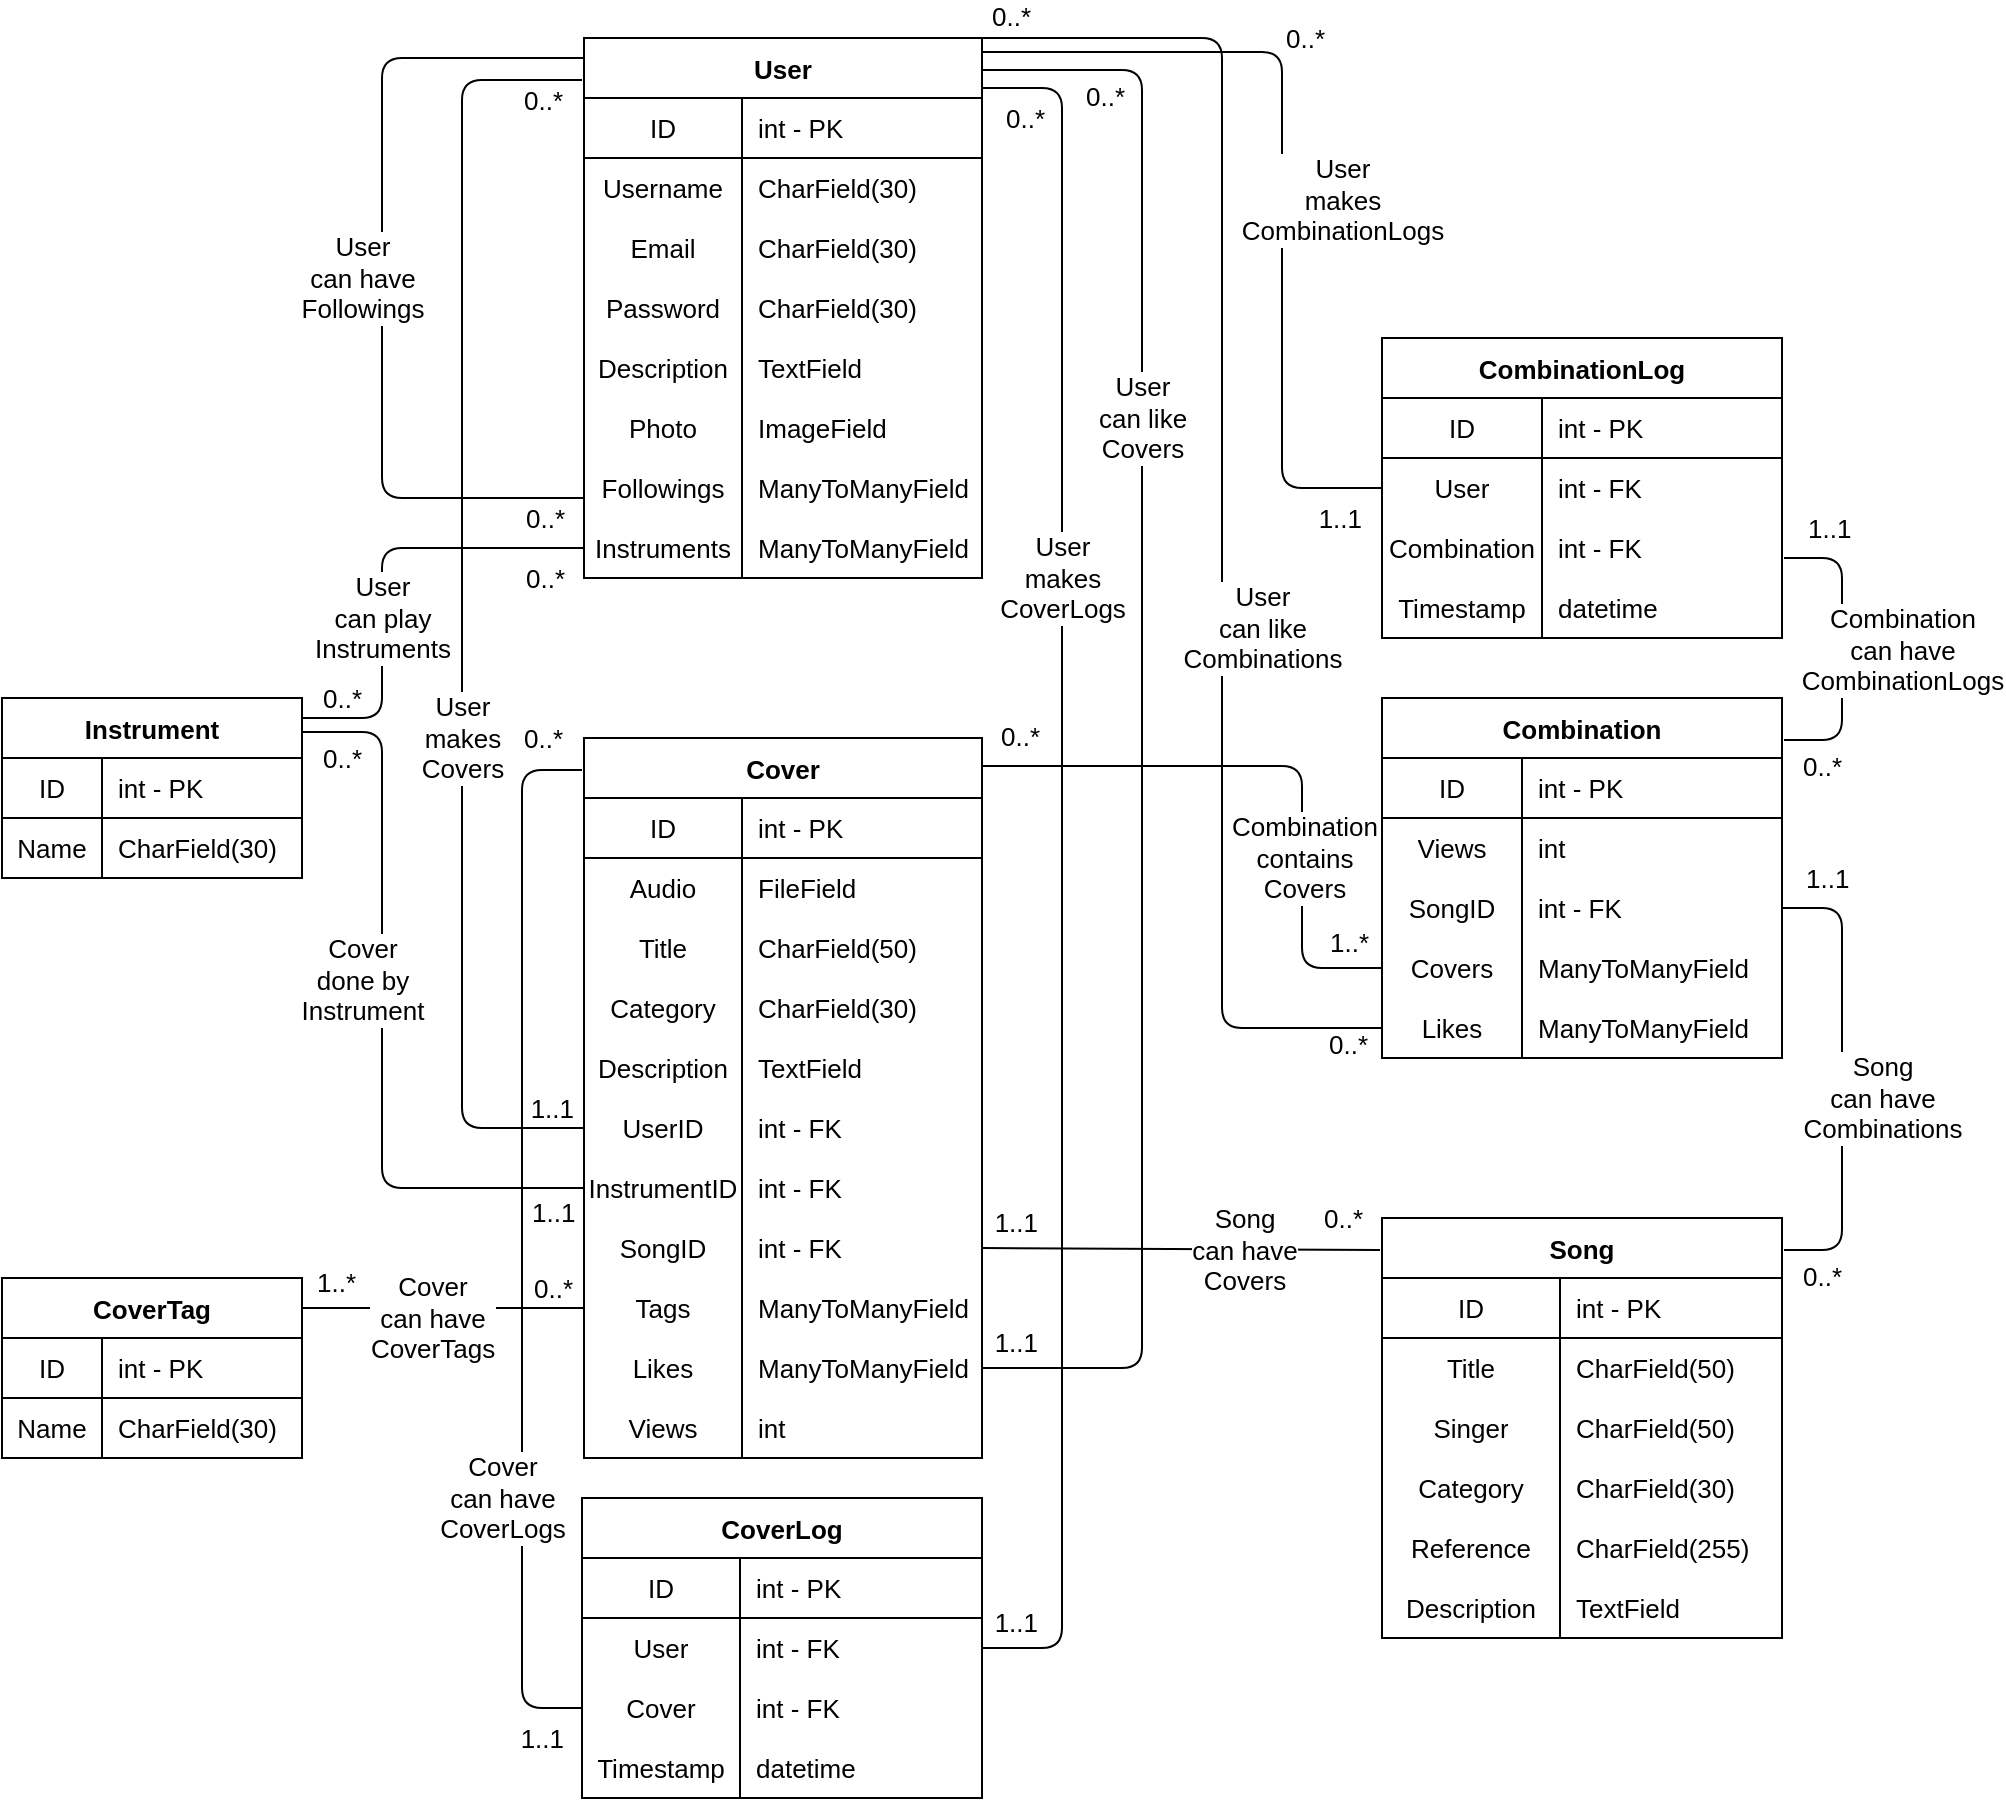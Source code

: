 <mxfile>
    <diagram id="qhhgVpQUWNCosZ2mL5r4" name="페이지-1">
        <mxGraphModel dx="-121" dy="658" grid="1" gridSize="10" guides="1" tooltips="1" connect="1" arrows="1" fold="1" page="1" pageScale="1" pageWidth="827" pageHeight="1169" math="0" shadow="0">
            <root>
                <mxCell id="0"/>
                <mxCell id="1" parent="0"/>
                <mxCell id="125" value="User" style="shape=table;startSize=30;container=1;collapsible=0;childLayout=tableLayout;fixedRows=1;rowLines=0;fontStyle=1;align=center;fontFamily=Helvetica;fontSize=13;labelBackgroundColor=none;labelBorderColor=none;resizeHeight=0;movable=1;resizable=1;" parent="1" vertex="1">
                    <mxGeometry x="1241" y="30" width="199" height="270" as="geometry"/>
                </mxCell>
                <mxCell id="126" value="" style="shape=partialRectangle;html=1;whiteSpace=wrap;collapsible=0;dropTarget=0;pointerEvents=0;fillColor=none;top=0;left=0;bottom=1;right=0;points=[[0,0.5],[1,0.5]];portConstraint=eastwest;fontFamily=Helvetica;labelBackgroundColor=none;labelBorderColor=none;fontSize=13;" parent="125" vertex="1">
                    <mxGeometry y="30" width="199" height="30" as="geometry"/>
                </mxCell>
                <mxCell id="127" value="ID" style="shape=partialRectangle;html=1;whiteSpace=wrap;connectable=0;fillColor=none;top=0;left=0;bottom=0;right=0;overflow=hidden;fontFamily=Helvetica;labelBackgroundColor=none;labelBorderColor=none;fontSize=13;" parent="126" vertex="1">
                    <mxGeometry width="79" height="30" as="geometry"/>
                </mxCell>
                <mxCell id="128" value="int - PK" style="shape=partialRectangle;html=1;whiteSpace=wrap;connectable=0;fillColor=none;top=0;left=0;bottom=0;right=0;align=left;spacingLeft=6;overflow=hidden;fontFamily=Helvetica;labelBackgroundColor=none;labelBorderColor=none;fontSize=13;" parent="126" vertex="1">
                    <mxGeometry x="79" width="120" height="30" as="geometry"/>
                </mxCell>
                <mxCell id="129" value="" style="shape=partialRectangle;html=1;whiteSpace=wrap;collapsible=0;dropTarget=0;pointerEvents=0;fillColor=none;top=0;left=0;bottom=0;right=0;points=[[0,0.5],[1,0.5]];portConstraint=eastwest;fontFamily=Helvetica;labelBackgroundColor=none;labelBorderColor=none;resizeHeight=0;fontSize=13;" parent="125" vertex="1">
                    <mxGeometry y="60" width="199" height="30" as="geometry"/>
                </mxCell>
                <mxCell id="130" value="Username" style="shape=partialRectangle;html=1;whiteSpace=wrap;connectable=0;fillColor=none;top=0;left=0;bottom=0;right=0;overflow=hidden;fontFamily=Helvetica;labelBackgroundColor=none;labelBorderColor=none;resizeHeight=0;fontSize=13;" parent="129" vertex="1">
                    <mxGeometry width="79" height="30" as="geometry"/>
                </mxCell>
                <mxCell id="131" value="CharField(30)" style="shape=partialRectangle;html=1;whiteSpace=wrap;connectable=0;fillColor=none;top=0;left=0;bottom=0;right=0;align=left;spacingLeft=6;overflow=hidden;fontFamily=Helvetica;labelBackgroundColor=none;labelBorderColor=none;fontSize=13;" parent="129" vertex="1">
                    <mxGeometry x="79" width="120" height="30" as="geometry"/>
                </mxCell>
                <mxCell id="132" value="" style="shape=partialRectangle;html=1;whiteSpace=wrap;collapsible=0;dropTarget=0;pointerEvents=0;fillColor=none;top=0;left=0;bottom=0;right=0;points=[[0,0.5],[1,0.5]];portConstraint=eastwest;fontFamily=Helvetica;labelBackgroundColor=none;labelBorderColor=none;fontSize=13;" parent="125" vertex="1">
                    <mxGeometry y="90" width="199" height="30" as="geometry"/>
                </mxCell>
                <mxCell id="133" value="Email" style="shape=partialRectangle;html=1;whiteSpace=wrap;connectable=0;fillColor=none;top=0;left=0;bottom=0;right=0;overflow=hidden;fontFamily=Helvetica;labelBackgroundColor=none;labelBorderColor=none;fontSize=13;" parent="132" vertex="1">
                    <mxGeometry width="79" height="30" as="geometry"/>
                </mxCell>
                <mxCell id="134" value="CharField(30)" style="shape=partialRectangle;html=1;whiteSpace=wrap;connectable=0;fillColor=none;top=0;left=0;bottom=0;right=0;align=left;spacingLeft=6;overflow=hidden;fontFamily=Helvetica;labelBackgroundColor=none;labelBorderColor=none;fontSize=13;" parent="132" vertex="1">
                    <mxGeometry x="79" width="120" height="30" as="geometry"/>
                </mxCell>
                <mxCell id="138" value="" style="shape=partialRectangle;html=1;whiteSpace=wrap;collapsible=0;dropTarget=0;pointerEvents=0;fillColor=none;top=0;left=0;bottom=0;right=0;points=[[0,0.5],[1,0.5]];portConstraint=eastwest;fontFamily=Helvetica;labelBackgroundColor=none;labelBorderColor=none;fontSize=13;" parent="125" vertex="1">
                    <mxGeometry y="120" width="199" height="30" as="geometry"/>
                </mxCell>
                <mxCell id="139" value="Password" style="shape=partialRectangle;html=1;whiteSpace=wrap;connectable=0;fillColor=none;top=0;left=0;bottom=0;right=0;overflow=hidden;fontFamily=Helvetica;labelBackgroundColor=none;labelBorderColor=none;fontSize=13;" parent="138" vertex="1">
                    <mxGeometry width="79" height="30" as="geometry"/>
                </mxCell>
                <mxCell id="140" value="CharField(30)" style="shape=partialRectangle;html=1;whiteSpace=wrap;connectable=0;fillColor=none;top=0;left=0;bottom=0;right=0;align=left;spacingLeft=6;overflow=hidden;fontFamily=Helvetica;labelBackgroundColor=none;labelBorderColor=none;fontSize=13;" parent="138" vertex="1">
                    <mxGeometry x="79" width="120" height="30" as="geometry"/>
                </mxCell>
                <mxCell id="265" value="" style="shape=partialRectangle;html=1;whiteSpace=wrap;collapsible=0;dropTarget=0;pointerEvents=0;fillColor=none;top=0;left=0;bottom=0;right=0;points=[[0,0.5],[1,0.5]];portConstraint=eastwest;fontFamily=Helvetica;labelBackgroundColor=none;labelBorderColor=none;fontSize=13;" parent="125" vertex="1">
                    <mxGeometry y="150" width="199" height="30" as="geometry"/>
                </mxCell>
                <mxCell id="266" value="Description" style="shape=partialRectangle;html=1;whiteSpace=wrap;connectable=0;fillColor=none;top=0;left=0;bottom=0;right=0;overflow=hidden;fontFamily=Helvetica;labelBackgroundColor=none;labelBorderColor=none;fontSize=13;" parent="265" vertex="1">
                    <mxGeometry width="79" height="30" as="geometry"/>
                </mxCell>
                <mxCell id="267" value="TextField" style="shape=partialRectangle;html=1;whiteSpace=wrap;connectable=0;fillColor=none;top=0;left=0;bottom=0;right=0;align=left;spacingLeft=6;overflow=hidden;fontFamily=Helvetica;labelBackgroundColor=none;labelBorderColor=none;fontSize=13;" parent="265" vertex="1">
                    <mxGeometry x="79" width="120" height="30" as="geometry"/>
                </mxCell>
                <mxCell id="224" value="" style="shape=partialRectangle;html=1;whiteSpace=wrap;collapsible=0;dropTarget=0;pointerEvents=0;fillColor=none;top=0;left=0;bottom=0;right=0;points=[[0,0.5],[1,0.5]];portConstraint=eastwest;fontFamily=Helvetica;labelBackgroundColor=none;labelBorderColor=none;fontSize=13;" parent="125" vertex="1">
                    <mxGeometry y="180" width="199" height="30" as="geometry"/>
                </mxCell>
                <mxCell id="225" value="Photo" style="shape=partialRectangle;html=1;whiteSpace=wrap;connectable=0;fillColor=none;top=0;left=0;bottom=0;right=0;overflow=hidden;fontFamily=Helvetica;labelBackgroundColor=none;labelBorderColor=none;fontSize=13;" parent="224" vertex="1">
                    <mxGeometry width="79" height="30" as="geometry"/>
                </mxCell>
                <mxCell id="226" value="ImageField" style="shape=partialRectangle;html=1;whiteSpace=wrap;connectable=0;fillColor=none;top=0;left=0;bottom=0;right=0;align=left;spacingLeft=6;overflow=hidden;fontFamily=Helvetica;labelBackgroundColor=none;labelBorderColor=none;fontSize=13;" parent="224" vertex="1">
                    <mxGeometry x="79" width="120" height="30" as="geometry"/>
                </mxCell>
                <mxCell id="320" value="" style="shape=partialRectangle;html=1;whiteSpace=wrap;collapsible=0;dropTarget=0;pointerEvents=0;fillColor=none;top=0;left=0;bottom=0;right=0;points=[[0,0.5],[1,0.5]];portConstraint=eastwest;fontFamily=Helvetica;labelBackgroundColor=none;labelBorderColor=none;fontSize=13;" parent="125" vertex="1">
                    <mxGeometry y="210" width="199" height="30" as="geometry"/>
                </mxCell>
                <mxCell id="321" value="Followings" style="shape=partialRectangle;html=1;whiteSpace=wrap;connectable=0;fillColor=none;top=0;left=0;bottom=0;right=0;overflow=hidden;fontFamily=Helvetica;labelBackgroundColor=none;labelBorderColor=none;fontSize=13;" parent="320" vertex="1">
                    <mxGeometry width="79" height="30" as="geometry"/>
                </mxCell>
                <mxCell id="322" value="ManyToManyField" style="shape=partialRectangle;html=1;whiteSpace=wrap;connectable=0;fillColor=none;top=0;left=0;bottom=0;right=0;align=left;spacingLeft=6;overflow=hidden;fontFamily=Helvetica;labelBackgroundColor=none;labelBorderColor=none;fontSize=13;" parent="320" vertex="1">
                    <mxGeometry x="79" width="120" height="30" as="geometry"/>
                </mxCell>
                <mxCell id="470" value="" style="shape=partialRectangle;html=1;whiteSpace=wrap;collapsible=0;dropTarget=0;pointerEvents=0;fillColor=none;top=0;left=0;bottom=0;right=0;points=[[0,0.5],[1,0.5]];portConstraint=eastwest;fontFamily=Helvetica;labelBackgroundColor=none;labelBorderColor=none;fontSize=13;" parent="125" vertex="1">
                    <mxGeometry y="240" width="199" height="30" as="geometry"/>
                </mxCell>
                <mxCell id="471" value="Instruments" style="shape=partialRectangle;html=1;whiteSpace=wrap;connectable=0;fillColor=none;top=0;left=0;bottom=0;right=0;overflow=hidden;fontFamily=Helvetica;labelBackgroundColor=none;labelBorderColor=none;fontSize=13;" parent="470" vertex="1">
                    <mxGeometry width="79" height="30" as="geometry"/>
                </mxCell>
                <mxCell id="472" value="ManyToManyField" style="shape=partialRectangle;html=1;whiteSpace=wrap;connectable=0;fillColor=none;top=0;left=0;bottom=0;right=0;align=left;spacingLeft=6;overflow=hidden;fontFamily=Helvetica;labelBackgroundColor=none;labelBorderColor=none;fontSize=13;" parent="470" vertex="1">
                    <mxGeometry x="79" width="120" height="30" as="geometry"/>
                </mxCell>
                <mxCell id="149" value="" style="endArrow=none;html=1;fontFamily=Helvetica;fontSize=13;exitX=0;exitY=0.5;exitDx=0;exitDy=0;labelBackgroundColor=none;labelBorderColor=none;endFill=0;" parent="1" source="470" edge="1">
                    <mxGeometry relative="1" as="geometry">
                        <mxPoint x="1490" y="190" as="sourcePoint"/>
                        <mxPoint x="1100" y="370" as="targetPoint"/>
                        <Array as="points">
                            <mxPoint x="1140" y="285"/>
                            <mxPoint x="1140" y="370"/>
                        </Array>
                    </mxGeometry>
                </mxCell>
                <mxCell id="150" value="User&lt;br style=&quot;font-size: 13px&quot;&gt;can play&lt;br&gt;Instruments" style="edgeLabel;resizable=0;html=1;align=center;verticalAlign=middle;fontFamily=Helvetica;labelBorderColor=none;fontSize=13;" parent="149" connectable="0" vertex="1">
                    <mxGeometry relative="1" as="geometry">
                        <mxPoint y="23" as="offset"/>
                    </mxGeometry>
                </mxCell>
                <mxCell id="151" value="0..*" style="edgeLabel;resizable=0;html=1;align=left;verticalAlign=bottom;fontFamily=Helvetica;labelBackgroundColor=none;labelBorderColor=none;fontSize=13;" parent="149" connectable="0" vertex="1">
                    <mxGeometry x="-1" relative="1" as="geometry">
                        <mxPoint x="-31" y="25" as="offset"/>
                    </mxGeometry>
                </mxCell>
                <mxCell id="152" value="0..*" style="edgeLabel;resizable=0;html=1;align=right;verticalAlign=bottom;fontFamily=Helvetica;labelBackgroundColor=none;labelBorderColor=none;fontSize=13;" parent="149" connectable="0" vertex="1">
                    <mxGeometry x="1" relative="1" as="geometry">
                        <mxPoint x="30" as="offset"/>
                    </mxGeometry>
                </mxCell>
                <mxCell id="167" value="Instrument" style="shape=table;startSize=30;container=1;collapsible=0;childLayout=tableLayout;fixedRows=1;rowLines=0;fontStyle=1;align=center;fontFamily=Helvetica;fontSize=13;labelBackgroundColor=none;labelBorderColor=none;" parent="1" vertex="1">
                    <mxGeometry x="950" y="360" width="150" height="90" as="geometry"/>
                </mxCell>
                <mxCell id="168" value="" style="shape=partialRectangle;html=1;whiteSpace=wrap;collapsible=0;dropTarget=0;pointerEvents=0;fillColor=none;top=0;left=0;bottom=1;right=0;points=[[0,0.5],[1,0.5]];portConstraint=eastwest;fontFamily=Helvetica;labelBackgroundColor=none;labelBorderColor=none;fontSize=13;" parent="167" vertex="1">
                    <mxGeometry y="30" width="150" height="30" as="geometry"/>
                </mxCell>
                <mxCell id="169" value="ID" style="shape=partialRectangle;html=1;whiteSpace=wrap;connectable=0;fillColor=none;top=0;left=0;bottom=0;right=0;overflow=hidden;fontFamily=Helvetica;labelBackgroundColor=none;labelBorderColor=none;fontSize=13;" parent="168" vertex="1">
                    <mxGeometry width="50" height="30" as="geometry"/>
                </mxCell>
                <mxCell id="170" value="int - PK" style="shape=partialRectangle;html=1;whiteSpace=wrap;connectable=0;fillColor=none;top=0;left=0;bottom=0;right=0;align=left;spacingLeft=6;overflow=hidden;fontFamily=Helvetica;labelBackgroundColor=none;labelBorderColor=none;fontSize=13;" parent="168" vertex="1">
                    <mxGeometry x="50" width="100" height="30" as="geometry"/>
                </mxCell>
                <mxCell id="171" value="" style="shape=partialRectangle;html=1;whiteSpace=wrap;collapsible=0;dropTarget=0;pointerEvents=0;fillColor=none;top=0;left=0;bottom=0;right=0;points=[[0,0.5],[1,0.5]];portConstraint=eastwest;fontFamily=Helvetica;labelBackgroundColor=none;labelBorderColor=none;fontSize=13;" parent="167" vertex="1">
                    <mxGeometry y="60" width="150" height="30" as="geometry"/>
                </mxCell>
                <mxCell id="172" value="Name" style="shape=partialRectangle;html=1;whiteSpace=wrap;connectable=0;fillColor=none;top=0;left=0;bottom=0;right=0;overflow=hidden;fontFamily=Helvetica;labelBackgroundColor=none;labelBorderColor=none;fontSize=13;" parent="171" vertex="1">
                    <mxGeometry width="50" height="30" as="geometry"/>
                </mxCell>
                <mxCell id="173" value="CharField(30)" style="shape=partialRectangle;html=1;whiteSpace=wrap;connectable=0;fillColor=none;top=0;left=0;bottom=0;right=0;align=left;spacingLeft=6;overflow=hidden;fontFamily=Helvetica;labelBackgroundColor=none;labelBorderColor=none;fontSize=13;" parent="171" vertex="1">
                    <mxGeometry x="50" width="100" height="30" as="geometry"/>
                </mxCell>
                <mxCell id="174" value="Cover" style="shape=table;startSize=30;container=1;collapsible=0;childLayout=tableLayout;fixedRows=1;rowLines=0;fontStyle=1;align=center;fontFamily=Helvetica;fontSize=13;labelBackgroundColor=none;labelBorderColor=none;" parent="1" vertex="1">
                    <mxGeometry x="1241" y="380" width="199" height="360" as="geometry"/>
                </mxCell>
                <mxCell id="175" value="" style="shape=partialRectangle;html=1;whiteSpace=wrap;collapsible=0;dropTarget=0;pointerEvents=0;fillColor=none;top=0;left=0;bottom=1;right=0;points=[[0,0.5],[1,0.5]];portConstraint=eastwest;fontFamily=Helvetica;labelBackgroundColor=none;labelBorderColor=none;fontSize=13;" parent="174" vertex="1">
                    <mxGeometry y="30" width="199" height="30" as="geometry"/>
                </mxCell>
                <mxCell id="176" value="ID" style="shape=partialRectangle;html=1;whiteSpace=wrap;connectable=0;fillColor=none;top=0;left=0;bottom=0;right=0;overflow=hidden;fontFamily=Helvetica;labelBackgroundColor=none;labelBorderColor=none;fontSize=13;" parent="175" vertex="1">
                    <mxGeometry width="79" height="30" as="geometry"/>
                </mxCell>
                <mxCell id="177" value="int - PK" style="shape=partialRectangle;html=1;whiteSpace=wrap;connectable=0;fillColor=none;top=0;left=0;bottom=0;right=0;align=left;spacingLeft=6;overflow=hidden;fontFamily=Helvetica;labelBackgroundColor=none;labelBorderColor=none;fontSize=13;" parent="175" vertex="1">
                    <mxGeometry x="79" width="120" height="30" as="geometry"/>
                </mxCell>
                <mxCell id="259" value="" style="shape=partialRectangle;html=1;whiteSpace=wrap;collapsible=0;dropTarget=0;pointerEvents=0;fillColor=none;top=0;left=0;bottom=0;right=0;points=[[0,0.5],[1,0.5]];portConstraint=eastwest;fontFamily=Helvetica;labelBackgroundColor=none;labelBorderColor=none;fontSize=13;" parent="174" vertex="1">
                    <mxGeometry y="60" width="199" height="30" as="geometry"/>
                </mxCell>
                <mxCell id="260" value="Audio" style="shape=partialRectangle;html=1;whiteSpace=wrap;connectable=0;fillColor=none;top=0;left=0;bottom=0;right=0;overflow=hidden;fontFamily=Helvetica;labelBackgroundColor=none;labelBorderColor=none;fontSize=13;" parent="259" vertex="1">
                    <mxGeometry width="79" height="30" as="geometry"/>
                </mxCell>
                <mxCell id="261" value="FileField" style="shape=partialRectangle;html=1;whiteSpace=wrap;connectable=0;fillColor=none;top=0;left=0;bottom=0;right=0;align=left;spacingLeft=6;overflow=hidden;fontFamily=Helvetica;labelBackgroundColor=none;labelBorderColor=none;fontSize=13;" parent="259" vertex="1">
                    <mxGeometry x="79" width="120" height="30" as="geometry"/>
                </mxCell>
                <mxCell id="178" value="" style="shape=partialRectangle;html=1;whiteSpace=wrap;collapsible=0;dropTarget=0;pointerEvents=0;fillColor=none;top=0;left=0;bottom=0;right=0;points=[[0,0.5],[1,0.5]];portConstraint=eastwest;fontFamily=Helvetica;labelBackgroundColor=none;labelBorderColor=none;fontSize=13;" parent="174" vertex="1">
                    <mxGeometry y="90" width="199" height="30" as="geometry"/>
                </mxCell>
                <mxCell id="179" value="Title" style="shape=partialRectangle;html=1;whiteSpace=wrap;connectable=0;fillColor=none;top=0;left=0;bottom=0;right=0;overflow=hidden;fontFamily=Helvetica;labelBackgroundColor=none;labelBorderColor=none;fontSize=13;" parent="178" vertex="1">
                    <mxGeometry width="79" height="30" as="geometry"/>
                </mxCell>
                <mxCell id="180" value="CharField(50)" style="shape=partialRectangle;html=1;whiteSpace=wrap;connectable=0;fillColor=none;top=0;left=0;bottom=0;right=0;align=left;spacingLeft=6;overflow=hidden;fontFamily=Helvetica;labelBackgroundColor=none;labelBorderColor=none;fontSize=13;" parent="178" vertex="1">
                    <mxGeometry x="79" width="120" height="30" as="geometry"/>
                </mxCell>
                <mxCell id="181" value="" style="shape=partialRectangle;html=1;whiteSpace=wrap;collapsible=0;dropTarget=0;pointerEvents=0;fillColor=none;top=0;left=0;bottom=0;right=0;points=[[0,0.5],[1,0.5]];portConstraint=eastwest;fontFamily=Helvetica;labelBackgroundColor=none;labelBorderColor=none;fontSize=13;" parent="174" vertex="1">
                    <mxGeometry y="120" width="199" height="30" as="geometry"/>
                </mxCell>
                <mxCell id="182" value="Category" style="shape=partialRectangle;html=1;whiteSpace=wrap;connectable=0;fillColor=none;top=0;left=0;bottom=0;right=0;overflow=hidden;fontFamily=Helvetica;labelBackgroundColor=none;labelBorderColor=none;fontSize=13;" parent="181" vertex="1">
                    <mxGeometry width="79" height="30" as="geometry"/>
                </mxCell>
                <mxCell id="183" value="CharField(30)" style="shape=partialRectangle;html=1;whiteSpace=wrap;connectable=0;fillColor=none;top=0;left=0;bottom=0;right=0;align=left;spacingLeft=6;overflow=hidden;fontFamily=Helvetica;labelBackgroundColor=none;labelBorderColor=none;fontSize=13;" parent="181" vertex="1">
                    <mxGeometry x="79" width="120" height="30" as="geometry"/>
                </mxCell>
                <mxCell id="184" value="" style="shape=partialRectangle;html=1;whiteSpace=wrap;collapsible=0;dropTarget=0;pointerEvents=0;fillColor=none;top=0;left=0;bottom=0;right=0;points=[[0,0.5],[1,0.5]];portConstraint=eastwest;fontFamily=Helvetica;labelBackgroundColor=none;labelBorderColor=none;fontSize=13;" parent="174" vertex="1">
                    <mxGeometry y="150" width="199" height="30" as="geometry"/>
                </mxCell>
                <mxCell id="185" value="Description" style="shape=partialRectangle;html=1;whiteSpace=wrap;connectable=0;fillColor=none;top=0;left=0;bottom=0;right=0;overflow=hidden;fontFamily=Helvetica;labelBackgroundColor=none;labelBorderColor=none;fontSize=13;" parent="184" vertex="1">
                    <mxGeometry width="79" height="30" as="geometry"/>
                </mxCell>
                <mxCell id="186" value="TextField" style="shape=partialRectangle;html=1;whiteSpace=wrap;connectable=0;fillColor=none;top=0;left=0;bottom=0;right=0;align=left;spacingLeft=6;overflow=hidden;fontFamily=Helvetica;labelBackgroundColor=none;labelBorderColor=none;fontSize=13;" parent="184" vertex="1">
                    <mxGeometry x="79" width="120" height="30" as="geometry"/>
                </mxCell>
                <mxCell id="192" value="" style="shape=partialRectangle;html=1;whiteSpace=wrap;collapsible=0;dropTarget=0;pointerEvents=0;fillColor=none;top=0;left=0;bottom=0;right=0;points=[[0,0.5],[1,0.5]];portConstraint=eastwest;fontFamily=Helvetica;labelBackgroundColor=none;labelBorderColor=none;fontSize=13;" parent="174" vertex="1">
                    <mxGeometry y="180" width="199" height="30" as="geometry"/>
                </mxCell>
                <mxCell id="193" value="UserID" style="shape=partialRectangle;html=1;whiteSpace=wrap;connectable=0;fillColor=none;top=0;left=0;bottom=0;right=0;overflow=hidden;fontFamily=Helvetica;labelBackgroundColor=none;labelBorderColor=none;fontSize=13;" parent="192" vertex="1">
                    <mxGeometry width="79" height="30" as="geometry"/>
                </mxCell>
                <mxCell id="194" value="int - FK" style="shape=partialRectangle;html=1;whiteSpace=wrap;connectable=0;fillColor=none;top=0;left=0;bottom=0;right=0;align=left;spacingLeft=6;overflow=hidden;fontFamily=Helvetica;labelBackgroundColor=none;labelBorderColor=none;fontSize=13;" parent="192" vertex="1">
                    <mxGeometry x="79" width="120" height="30" as="geometry"/>
                </mxCell>
                <mxCell id="195" value="" style="shape=partialRectangle;html=1;whiteSpace=wrap;collapsible=0;dropTarget=0;pointerEvents=0;fillColor=none;top=0;left=0;bottom=0;right=0;points=[[0,0.5],[1,0.5]];portConstraint=eastwest;fontFamily=Helvetica;labelBackgroundColor=none;labelBorderColor=none;fontSize=13;" parent="174" vertex="1">
                    <mxGeometry y="210" width="199" height="30" as="geometry"/>
                </mxCell>
                <mxCell id="196" value="InstrumentID" style="shape=partialRectangle;html=1;whiteSpace=wrap;connectable=0;fillColor=none;top=0;left=0;bottom=0;right=0;overflow=hidden;fontFamily=Helvetica;labelBackgroundColor=none;labelBorderColor=none;fontSize=13;" parent="195" vertex="1">
                    <mxGeometry width="79" height="30" as="geometry"/>
                </mxCell>
                <mxCell id="197" value="int - FK" style="shape=partialRectangle;html=1;whiteSpace=wrap;connectable=0;fillColor=none;top=0;left=0;bottom=0;right=0;align=left;spacingLeft=6;overflow=hidden;fontFamily=Helvetica;labelBackgroundColor=none;labelBorderColor=none;fontSize=13;" parent="195" vertex="1">
                    <mxGeometry x="79" width="120" height="30" as="geometry"/>
                </mxCell>
                <mxCell id="217" value="" style="shape=partialRectangle;html=1;whiteSpace=wrap;collapsible=0;dropTarget=0;pointerEvents=0;fillColor=none;top=0;left=0;bottom=0;right=0;points=[[0,0.5],[1,0.5]];portConstraint=eastwest;fontFamily=Helvetica;labelBackgroundColor=none;labelBorderColor=none;fontSize=13;" parent="174" vertex="1">
                    <mxGeometry y="240" width="199" height="30" as="geometry"/>
                </mxCell>
                <mxCell id="218" value="SongID" style="shape=partialRectangle;html=1;whiteSpace=wrap;connectable=0;fillColor=none;top=0;left=0;bottom=0;right=0;overflow=hidden;fontFamily=Helvetica;labelBackgroundColor=none;labelBorderColor=none;fontSize=13;" parent="217" vertex="1">
                    <mxGeometry width="79" height="30" as="geometry"/>
                </mxCell>
                <mxCell id="219" value="int - FK" style="shape=partialRectangle;html=1;whiteSpace=wrap;connectable=0;fillColor=none;top=0;left=0;bottom=0;right=0;align=left;spacingLeft=6;overflow=hidden;fontFamily=Helvetica;labelBackgroundColor=none;labelBorderColor=none;fontSize=13;" parent="217" vertex="1">
                    <mxGeometry x="79" width="120" height="30" as="geometry"/>
                </mxCell>
                <mxCell id="467" value="" style="shape=partialRectangle;html=1;whiteSpace=wrap;collapsible=0;dropTarget=0;pointerEvents=0;fillColor=none;top=0;left=0;bottom=0;right=0;points=[[0,0.5],[1,0.5]];portConstraint=eastwest;fontFamily=Helvetica;labelBackgroundColor=none;labelBorderColor=none;fontSize=13;" parent="174" vertex="1">
                    <mxGeometry y="270" width="199" height="30" as="geometry"/>
                </mxCell>
                <mxCell id="468" value="Tags" style="shape=partialRectangle;html=1;whiteSpace=wrap;connectable=0;fillColor=none;top=0;left=0;bottom=0;right=0;overflow=hidden;fontFamily=Helvetica;labelBackgroundColor=none;labelBorderColor=none;fontSize=13;" parent="467" vertex="1">
                    <mxGeometry width="79" height="30" as="geometry"/>
                </mxCell>
                <mxCell id="469" value="ManyToManyField" style="shape=partialRectangle;html=1;whiteSpace=wrap;connectable=0;fillColor=none;top=0;left=0;bottom=0;right=0;align=left;spacingLeft=6;overflow=hidden;fontFamily=Helvetica;labelBackgroundColor=none;labelBorderColor=none;fontSize=13;" parent="467" vertex="1">
                    <mxGeometry x="79" width="120" height="30" as="geometry"/>
                </mxCell>
                <mxCell id="511" value="" style="shape=partialRectangle;html=1;whiteSpace=wrap;collapsible=0;dropTarget=0;pointerEvents=0;fillColor=none;top=0;left=0;bottom=0;right=0;points=[[0,0.5],[1,0.5]];portConstraint=eastwest;fontFamily=Helvetica;labelBackgroundColor=none;labelBorderColor=none;fontSize=13;" vertex="1" parent="174">
                    <mxGeometry y="300" width="199" height="30" as="geometry"/>
                </mxCell>
                <mxCell id="512" value="Likes" style="shape=partialRectangle;html=1;whiteSpace=wrap;connectable=0;fillColor=none;top=0;left=0;bottom=0;right=0;overflow=hidden;fontFamily=Helvetica;labelBackgroundColor=none;labelBorderColor=none;fontSize=13;" vertex="1" parent="511">
                    <mxGeometry width="79" height="30" as="geometry"/>
                </mxCell>
                <mxCell id="513" value="ManyToManyField" style="shape=partialRectangle;html=1;whiteSpace=wrap;connectable=0;fillColor=none;top=0;left=0;bottom=0;right=0;align=left;spacingLeft=6;overflow=hidden;fontFamily=Helvetica;labelBackgroundColor=none;labelBorderColor=none;fontSize=13;" vertex="1" parent="511">
                    <mxGeometry x="79" width="120" height="30" as="geometry"/>
                </mxCell>
                <mxCell id="514" value="" style="shape=partialRectangle;html=1;whiteSpace=wrap;collapsible=0;dropTarget=0;pointerEvents=0;fillColor=none;top=0;left=0;bottom=0;right=0;points=[[0,0.5],[1,0.5]];portConstraint=eastwest;fontFamily=Helvetica;labelBackgroundColor=none;labelBorderColor=none;fontSize=13;" vertex="1" parent="174">
                    <mxGeometry y="330" width="199" height="30" as="geometry"/>
                </mxCell>
                <mxCell id="515" value="Views" style="shape=partialRectangle;html=1;whiteSpace=wrap;connectable=0;fillColor=none;top=0;left=0;bottom=0;right=0;overflow=hidden;fontFamily=Helvetica;labelBackgroundColor=none;labelBorderColor=none;fontSize=13;" vertex="1" parent="514">
                    <mxGeometry width="79" height="30" as="geometry"/>
                </mxCell>
                <mxCell id="516" value="int" style="shape=partialRectangle;html=1;whiteSpace=wrap;connectable=0;fillColor=none;top=0;left=0;bottom=0;right=0;align=left;spacingLeft=6;overflow=hidden;fontFamily=Helvetica;labelBackgroundColor=none;labelBorderColor=none;fontSize=13;" vertex="1" parent="514">
                    <mxGeometry x="79" width="120" height="30" as="geometry"/>
                </mxCell>
                <mxCell id="198" value="" style="endArrow=none;html=1;fontFamily=Helvetica;fontSize=13;labelBackgroundColor=none;labelBorderColor=none;endFill=0;entryX=1;entryY=0.189;entryDx=0;entryDy=0;entryPerimeter=0;exitX=0;exitY=0.5;exitDx=0;exitDy=0;" parent="1" source="195" target="167" edge="1">
                    <mxGeometry relative="1" as="geometry">
                        <mxPoint x="1170" y="570" as="sourcePoint"/>
                        <mxPoint x="1670" y="200" as="targetPoint"/>
                        <Array as="points">
                            <mxPoint x="1140" y="605"/>
                            <mxPoint x="1140" y="377"/>
                        </Array>
                    </mxGeometry>
                </mxCell>
                <mxCell id="199" value="Cover&lt;br style=&quot;font-size: 13px&quot;&gt;done by&lt;br&gt;Instrument" style="edgeLabel;resizable=0;html=1;align=center;verticalAlign=middle;fontFamily=Helvetica;labelBorderColor=none;fontSize=13;" parent="198" connectable="0" vertex="1">
                    <mxGeometry relative="1" as="geometry">
                        <mxPoint x="-10" y="-21" as="offset"/>
                    </mxGeometry>
                </mxCell>
                <mxCell id="200" value="1..1" style="edgeLabel;resizable=0;html=1;align=left;verticalAlign=bottom;fontFamily=Helvetica;labelBackgroundColor=none;labelBorderColor=none;fontSize=13;" parent="198" connectable="0" vertex="1">
                    <mxGeometry x="-1" relative="1" as="geometry">
                        <mxPoint x="-28" y="22" as="offset"/>
                    </mxGeometry>
                </mxCell>
                <mxCell id="201" value="0..*" style="edgeLabel;resizable=0;html=1;align=right;verticalAlign=bottom;fontFamily=Helvetica;labelBackgroundColor=none;labelBorderColor=none;fontSize=13;" parent="198" connectable="0" vertex="1">
                    <mxGeometry x="1" relative="1" as="geometry">
                        <mxPoint x="30" y="23" as="offset"/>
                    </mxGeometry>
                </mxCell>
                <mxCell id="202" value="Combination" style="shape=table;startSize=30;container=1;collapsible=0;childLayout=tableLayout;fixedRows=1;rowLines=0;fontStyle=1;align=center;fontFamily=Helvetica;fontSize=13;labelBackgroundColor=none;labelBorderColor=none;" parent="1" vertex="1">
                    <mxGeometry x="1640" y="360" width="200" height="180" as="geometry"/>
                </mxCell>
                <mxCell id="203" value="" style="shape=partialRectangle;html=1;whiteSpace=wrap;collapsible=0;dropTarget=0;pointerEvents=0;fillColor=none;top=0;left=0;bottom=1;right=0;points=[[0,0.5],[1,0.5]];portConstraint=eastwest;fontFamily=Helvetica;labelBackgroundColor=none;labelBorderColor=none;fontSize=13;" parent="202" vertex="1">
                    <mxGeometry y="30" width="200" height="30" as="geometry"/>
                </mxCell>
                <mxCell id="204" value="ID" style="shape=partialRectangle;html=1;whiteSpace=wrap;connectable=0;fillColor=none;top=0;left=0;bottom=0;right=0;overflow=hidden;fontFamily=Helvetica;labelBackgroundColor=none;labelBorderColor=none;fontSize=13;" parent="203" vertex="1">
                    <mxGeometry width="70" height="30" as="geometry"/>
                </mxCell>
                <mxCell id="205" value="int - PK" style="shape=partialRectangle;html=1;whiteSpace=wrap;connectable=0;fillColor=none;top=0;left=0;bottom=0;right=0;align=left;spacingLeft=6;overflow=hidden;fontFamily=Helvetica;labelBackgroundColor=none;labelBorderColor=none;fontSize=13;" parent="203" vertex="1">
                    <mxGeometry x="70" width="130" height="30" as="geometry"/>
                </mxCell>
                <mxCell id="206" value="" style="shape=partialRectangle;html=1;whiteSpace=wrap;collapsible=0;dropTarget=0;pointerEvents=0;fillColor=none;top=0;left=0;bottom=0;right=0;points=[[0,0.5],[1,0.5]];portConstraint=eastwest;fontFamily=Helvetica;labelBackgroundColor=none;labelBorderColor=none;fontSize=13;" parent="202" vertex="1">
                    <mxGeometry y="60" width="200" height="30" as="geometry"/>
                </mxCell>
                <mxCell id="207" value="Views" style="shape=partialRectangle;html=1;whiteSpace=wrap;connectable=0;fillColor=none;top=0;left=0;bottom=0;right=0;overflow=hidden;fontFamily=Helvetica;labelBackgroundColor=none;labelBorderColor=none;fontSize=13;" parent="206" vertex="1">
                    <mxGeometry width="70" height="30" as="geometry"/>
                </mxCell>
                <mxCell id="208" value="int" style="shape=partialRectangle;html=1;whiteSpace=wrap;connectable=0;fillColor=none;top=0;left=0;bottom=0;right=0;align=left;spacingLeft=6;overflow=hidden;fontFamily=Helvetica;labelBackgroundColor=none;labelBorderColor=none;fontSize=13;" parent="206" vertex="1">
                    <mxGeometry x="70" width="130" height="30" as="geometry"/>
                </mxCell>
                <mxCell id="406" value="" style="shape=partialRectangle;html=1;whiteSpace=wrap;collapsible=0;dropTarget=0;pointerEvents=0;fillColor=none;top=0;left=0;bottom=0;right=0;points=[[0,0.5],[1,0.5]];portConstraint=eastwest;fontFamily=Helvetica;labelBackgroundColor=none;labelBorderColor=none;fontSize=13;" parent="202" vertex="1">
                    <mxGeometry y="90" width="200" height="30" as="geometry"/>
                </mxCell>
                <mxCell id="407" value="SongID" style="shape=partialRectangle;html=1;whiteSpace=wrap;connectable=0;fillColor=none;top=0;left=0;bottom=0;right=0;overflow=hidden;fontFamily=Helvetica;labelBackgroundColor=none;labelBorderColor=none;fontSize=13;" parent="406" vertex="1">
                    <mxGeometry width="70" height="30" as="geometry"/>
                </mxCell>
                <mxCell id="408" value="int - FK" style="shape=partialRectangle;html=1;whiteSpace=wrap;connectable=0;fillColor=none;top=0;left=0;bottom=0;right=0;align=left;spacingLeft=6;overflow=hidden;fontFamily=Helvetica;labelBackgroundColor=none;labelBorderColor=none;fontSize=13;" parent="406" vertex="1">
                    <mxGeometry x="70" width="130" height="30" as="geometry"/>
                </mxCell>
                <mxCell id="482" value="" style="shape=partialRectangle;html=1;whiteSpace=wrap;collapsible=0;dropTarget=0;pointerEvents=0;fillColor=none;top=0;left=0;bottom=0;right=0;points=[[0,0.5],[1,0.5]];portConstraint=eastwest;fontFamily=Helvetica;labelBackgroundColor=none;labelBorderColor=none;fontSize=13;" parent="202" vertex="1">
                    <mxGeometry y="120" width="200" height="30" as="geometry"/>
                </mxCell>
                <mxCell id="483" value="Covers" style="shape=partialRectangle;html=1;whiteSpace=wrap;connectable=0;fillColor=none;top=0;left=0;bottom=0;right=0;overflow=hidden;fontFamily=Helvetica;labelBackgroundColor=none;labelBorderColor=none;fontSize=13;" parent="482" vertex="1">
                    <mxGeometry width="70" height="30" as="geometry"/>
                </mxCell>
                <mxCell id="484" value="ManyToManyField" style="shape=partialRectangle;html=1;whiteSpace=wrap;connectable=0;fillColor=none;top=0;left=0;bottom=0;right=0;align=left;spacingLeft=6;overflow=hidden;fontFamily=Helvetica;labelBackgroundColor=none;labelBorderColor=none;fontSize=13;" parent="482" vertex="1">
                    <mxGeometry x="70" width="130" height="30" as="geometry"/>
                </mxCell>
                <mxCell id="504" value="" style="shape=partialRectangle;html=1;whiteSpace=wrap;collapsible=0;dropTarget=0;pointerEvents=0;fillColor=none;top=0;left=0;bottom=0;right=0;points=[[0,0.5],[1,0.5]];portConstraint=eastwest;fontFamily=Helvetica;labelBackgroundColor=none;labelBorderColor=none;fontSize=13;" vertex="1" parent="202">
                    <mxGeometry y="150" width="200" height="30" as="geometry"/>
                </mxCell>
                <mxCell id="505" value="Likes" style="shape=partialRectangle;html=1;whiteSpace=wrap;connectable=0;fillColor=none;top=0;left=0;bottom=0;right=0;overflow=hidden;fontFamily=Helvetica;labelBackgroundColor=none;labelBorderColor=none;fontSize=13;" vertex="1" parent="504">
                    <mxGeometry width="70" height="30" as="geometry"/>
                </mxCell>
                <mxCell id="506" value="ManyToManyField" style="shape=partialRectangle;html=1;whiteSpace=wrap;connectable=0;fillColor=none;top=0;left=0;bottom=0;right=0;align=left;spacingLeft=6;overflow=hidden;fontFamily=Helvetica;labelBackgroundColor=none;labelBorderColor=none;fontSize=13;" vertex="1" parent="504">
                    <mxGeometry x="70" width="130" height="30" as="geometry"/>
                </mxCell>
                <mxCell id="227" value="" style="endArrow=none;html=1;fontFamily=Helvetica;fontSize=13;labelBackgroundColor=none;labelBorderColor=none;endFill=0;exitX=0;exitY=0.5;exitDx=0;exitDy=0;" parent="1" source="482" edge="1">
                    <mxGeometry relative="1" as="geometry">
                        <mxPoint x="1640" y="380" as="sourcePoint"/>
                        <mxPoint x="1440" y="394" as="targetPoint"/>
                        <Array as="points">
                            <mxPoint x="1600" y="495"/>
                            <mxPoint x="1600" y="394"/>
                        </Array>
                    </mxGeometry>
                </mxCell>
                <mxCell id="228" value="Combination&lt;br style=&quot;font-size: 13px&quot;&gt;contains&lt;br&gt;Covers" style="edgeLabel;resizable=0;html=1;align=center;verticalAlign=middle;fontFamily=Helvetica;labelBorderColor=none;fontSize=13;labelBackgroundColor=#ffffff;" parent="227" connectable="0" vertex="1">
                    <mxGeometry relative="1" as="geometry">
                        <mxPoint x="10" y="46" as="offset"/>
                    </mxGeometry>
                </mxCell>
                <mxCell id="229" value="1..*" style="edgeLabel;resizable=0;html=1;align=left;verticalAlign=bottom;fontFamily=Helvetica;labelBackgroundColor=none;labelBorderColor=none;fontSize=13;" parent="227" connectable="0" vertex="1">
                    <mxGeometry x="-1" relative="1" as="geometry">
                        <mxPoint x="-28" y="-3" as="offset"/>
                    </mxGeometry>
                </mxCell>
                <mxCell id="230" value="0..*" style="edgeLabel;resizable=0;html=1;align=right;verticalAlign=bottom;fontFamily=Helvetica;labelBackgroundColor=none;labelBorderColor=none;fontSize=13;" parent="227" connectable="0" vertex="1">
                    <mxGeometry x="1" relative="1" as="geometry">
                        <mxPoint x="29" y="-5" as="offset"/>
                    </mxGeometry>
                </mxCell>
                <mxCell id="231" value="" style="endArrow=none;html=1;fontFamily=Helvetica;fontSize=13;labelBackgroundColor=none;labelBorderColor=none;endFill=0;exitX=0;exitY=0.5;exitDx=0;exitDy=0;entryX=0.993;entryY=0.167;entryDx=0;entryDy=0;entryPerimeter=0;" parent="1" source="467" target="235" edge="1">
                    <mxGeometry relative="1" as="geometry">
                        <mxPoint x="1230" y="640" as="sourcePoint"/>
                        <mxPoint x="1089" y="575" as="targetPoint"/>
                        <Array as="points"/>
                    </mxGeometry>
                </mxCell>
                <mxCell id="232" value="Cover&lt;br style=&quot;font-size: 13px&quot;&gt;can have&lt;br style=&quot;font-size: 13px&quot;&gt;CoverTags" style="edgeLabel;resizable=0;html=1;align=center;verticalAlign=middle;fontFamily=Helvetica;labelBorderColor=none;fontSize=13;labelBackgroundColor=#ffffff;" parent="231" connectable="0" vertex="1">
                    <mxGeometry relative="1" as="geometry">
                        <mxPoint x="-5" y="5" as="offset"/>
                    </mxGeometry>
                </mxCell>
                <mxCell id="233" value="0..*" style="edgeLabel;resizable=0;html=1;align=left;verticalAlign=bottom;fontFamily=Helvetica;labelBackgroundColor=none;labelBorderColor=none;fontSize=13;" parent="231" connectable="0" vertex="1">
                    <mxGeometry x="-1" relative="1" as="geometry">
                        <mxPoint x="-27" as="offset"/>
                    </mxGeometry>
                </mxCell>
                <mxCell id="234" value="1..*" style="edgeLabel;resizable=0;html=1;align=right;verticalAlign=bottom;fontFamily=Helvetica;labelBackgroundColor=none;labelBorderColor=none;fontSize=13;" parent="231" connectable="0" vertex="1">
                    <mxGeometry x="1" relative="1" as="geometry">
                        <mxPoint x="28" y="-3" as="offset"/>
                    </mxGeometry>
                </mxCell>
                <mxCell id="235" value="CoverTag" style="shape=table;startSize=30;container=1;collapsible=0;childLayout=tableLayout;fixedRows=1;rowLines=0;fontStyle=1;align=center;fontFamily=Helvetica;fontSize=13;labelBackgroundColor=none;labelBorderColor=none;" parent="1" vertex="1">
                    <mxGeometry x="950" y="650" width="150" height="90" as="geometry"/>
                </mxCell>
                <mxCell id="236" value="" style="shape=partialRectangle;html=1;whiteSpace=wrap;collapsible=0;dropTarget=0;pointerEvents=0;fillColor=none;top=0;left=0;bottom=1;right=0;points=[[0,0.5],[1,0.5]];portConstraint=eastwest;fontFamily=Helvetica;labelBackgroundColor=none;labelBorderColor=none;fontSize=13;" parent="235" vertex="1">
                    <mxGeometry y="30" width="150" height="30" as="geometry"/>
                </mxCell>
                <mxCell id="237" value="ID" style="shape=partialRectangle;html=1;whiteSpace=wrap;connectable=0;fillColor=none;top=0;left=0;bottom=0;right=0;overflow=hidden;fontFamily=Helvetica;labelBackgroundColor=none;labelBorderColor=none;fontSize=13;" parent="236" vertex="1">
                    <mxGeometry width="50" height="30" as="geometry"/>
                </mxCell>
                <mxCell id="238" value="int - PK" style="shape=partialRectangle;html=1;whiteSpace=wrap;connectable=0;fillColor=none;top=0;left=0;bottom=0;right=0;align=left;spacingLeft=6;overflow=hidden;fontFamily=Helvetica;labelBackgroundColor=none;labelBorderColor=none;fontSize=13;" parent="236" vertex="1">
                    <mxGeometry x="50" width="100" height="30" as="geometry"/>
                </mxCell>
                <mxCell id="239" value="" style="shape=partialRectangle;html=1;whiteSpace=wrap;collapsible=0;dropTarget=0;pointerEvents=0;fillColor=none;top=0;left=0;bottom=0;right=0;points=[[0,0.5],[1,0.5]];portConstraint=eastwest;fontFamily=Helvetica;labelBackgroundColor=none;labelBorderColor=none;fontSize=13;" parent="235" vertex="1">
                    <mxGeometry y="60" width="150" height="30" as="geometry"/>
                </mxCell>
                <mxCell id="240" value="Name" style="shape=partialRectangle;html=1;whiteSpace=wrap;connectable=0;fillColor=none;top=0;left=0;bottom=0;right=0;overflow=hidden;fontFamily=Helvetica;labelBackgroundColor=none;labelBorderColor=none;fontSize=13;" parent="239" vertex="1">
                    <mxGeometry width="50" height="30" as="geometry"/>
                </mxCell>
                <mxCell id="241" value="CharField(30)" style="shape=partialRectangle;html=1;whiteSpace=wrap;connectable=0;fillColor=none;top=0;left=0;bottom=0;right=0;align=left;spacingLeft=6;overflow=hidden;fontFamily=Helvetica;labelBackgroundColor=none;labelBorderColor=none;fontSize=13;" parent="239" vertex="1">
                    <mxGeometry x="50" width="100" height="30" as="geometry"/>
                </mxCell>
                <mxCell id="245" value="Song" style="shape=table;startSize=30;container=1;collapsible=0;childLayout=tableLayout;fixedRows=1;rowLines=0;fontStyle=1;align=center;fontFamily=Helvetica;fontSize=13;labelBackgroundColor=none;labelBorderColor=none;" parent="1" vertex="1">
                    <mxGeometry x="1640" y="620" width="200" height="210" as="geometry"/>
                </mxCell>
                <mxCell id="246" value="" style="shape=partialRectangle;html=1;whiteSpace=wrap;collapsible=0;dropTarget=0;pointerEvents=0;fillColor=none;top=0;left=0;bottom=1;right=0;points=[[0,0.5],[1,0.5]];portConstraint=eastwest;fontFamily=Helvetica;labelBackgroundColor=none;labelBorderColor=none;fontSize=13;" parent="245" vertex="1">
                    <mxGeometry y="30" width="200" height="30" as="geometry"/>
                </mxCell>
                <mxCell id="247" value="ID" style="shape=partialRectangle;html=1;whiteSpace=wrap;connectable=0;fillColor=none;top=0;left=0;bottom=0;right=0;overflow=hidden;fontFamily=Helvetica;labelBackgroundColor=none;labelBorderColor=none;fontSize=13;" parent="246" vertex="1">
                    <mxGeometry width="89" height="30" as="geometry"/>
                </mxCell>
                <mxCell id="248" value="int - PK" style="shape=partialRectangle;html=1;whiteSpace=wrap;connectable=0;fillColor=none;top=0;left=0;bottom=0;right=0;align=left;spacingLeft=6;overflow=hidden;fontFamily=Helvetica;labelBackgroundColor=none;labelBorderColor=none;fontSize=13;" parent="246" vertex="1">
                    <mxGeometry x="89" width="111" height="30" as="geometry"/>
                </mxCell>
                <mxCell id="249" value="" style="shape=partialRectangle;html=1;whiteSpace=wrap;collapsible=0;dropTarget=0;pointerEvents=0;fillColor=none;top=0;left=0;bottom=0;right=0;points=[[0,0.5],[1,0.5]];portConstraint=eastwest;fontFamily=Helvetica;labelBackgroundColor=none;labelBorderColor=none;fontSize=13;" parent="245" vertex="1">
                    <mxGeometry y="60" width="200" height="30" as="geometry"/>
                </mxCell>
                <mxCell id="250" value="Title" style="shape=partialRectangle;html=1;whiteSpace=wrap;connectable=0;fillColor=none;top=0;left=0;bottom=0;right=0;overflow=hidden;fontFamily=Helvetica;labelBackgroundColor=none;labelBorderColor=none;fontSize=13;" parent="249" vertex="1">
                    <mxGeometry width="89" height="30" as="geometry"/>
                </mxCell>
                <mxCell id="251" value="CharField(50)" style="shape=partialRectangle;html=1;whiteSpace=wrap;connectable=0;fillColor=none;top=0;left=0;bottom=0;right=0;align=left;spacingLeft=6;overflow=hidden;fontFamily=Helvetica;labelBackgroundColor=none;labelBorderColor=none;fontSize=13;" parent="249" vertex="1">
                    <mxGeometry x="89" width="111" height="30" as="geometry"/>
                </mxCell>
                <mxCell id="252" value="" style="shape=partialRectangle;html=1;whiteSpace=wrap;collapsible=0;dropTarget=0;pointerEvents=0;fillColor=none;top=0;left=0;bottom=0;right=0;points=[[0,0.5],[1,0.5]];portConstraint=eastwest;fontFamily=Helvetica;labelBackgroundColor=none;labelBorderColor=none;fontSize=13;" parent="245" vertex="1">
                    <mxGeometry y="90" width="200" height="30" as="geometry"/>
                </mxCell>
                <mxCell id="253" value="Singer" style="shape=partialRectangle;html=1;whiteSpace=wrap;connectable=0;fillColor=none;top=0;left=0;bottom=0;right=0;overflow=hidden;fontFamily=Helvetica;labelBackgroundColor=none;labelBorderColor=none;fontSize=13;" parent="252" vertex="1">
                    <mxGeometry width="89" height="30" as="geometry"/>
                </mxCell>
                <mxCell id="254" value="CharField(50)" style="shape=partialRectangle;html=1;whiteSpace=wrap;connectable=0;fillColor=none;top=0;left=0;bottom=0;right=0;align=left;spacingLeft=6;overflow=hidden;fontFamily=Helvetica;labelBackgroundColor=none;labelBorderColor=none;fontSize=13;" parent="252" vertex="1">
                    <mxGeometry x="89" width="111" height="30" as="geometry"/>
                </mxCell>
                <mxCell id="262" value="" style="shape=partialRectangle;html=1;whiteSpace=wrap;collapsible=0;dropTarget=0;pointerEvents=0;fillColor=none;top=0;left=0;bottom=0;right=0;points=[[0,0.5],[1,0.5]];portConstraint=eastwest;fontFamily=Helvetica;labelBackgroundColor=none;labelBorderColor=none;fontSize=13;" parent="245" vertex="1">
                    <mxGeometry y="120" width="200" height="30" as="geometry"/>
                </mxCell>
                <mxCell id="263" value="Category" style="shape=partialRectangle;html=1;whiteSpace=wrap;connectable=0;fillColor=none;top=0;left=0;bottom=0;right=0;overflow=hidden;fontFamily=Helvetica;labelBackgroundColor=none;labelBorderColor=none;fontSize=13;" parent="262" vertex="1">
                    <mxGeometry width="89" height="30" as="geometry"/>
                </mxCell>
                <mxCell id="264" value="CharField(30)" style="shape=partialRectangle;html=1;whiteSpace=wrap;connectable=0;fillColor=none;top=0;left=0;bottom=0;right=0;align=left;spacingLeft=6;overflow=hidden;fontFamily=Helvetica;labelBackgroundColor=none;labelBorderColor=none;fontSize=13;" parent="262" vertex="1">
                    <mxGeometry x="89" width="111" height="30" as="geometry"/>
                </mxCell>
                <mxCell id="268" value="" style="shape=partialRectangle;html=1;whiteSpace=wrap;collapsible=0;dropTarget=0;pointerEvents=0;fillColor=none;top=0;left=0;bottom=0;right=0;points=[[0,0.5],[1,0.5]];portConstraint=eastwest;fontFamily=Helvetica;labelBackgroundColor=none;labelBorderColor=none;fontSize=13;" parent="245" vertex="1">
                    <mxGeometry y="150" width="200" height="30" as="geometry"/>
                </mxCell>
                <mxCell id="269" value="Reference" style="shape=partialRectangle;html=1;whiteSpace=wrap;connectable=0;fillColor=none;top=0;left=0;bottom=0;right=0;overflow=hidden;fontFamily=Helvetica;labelBackgroundColor=none;labelBorderColor=none;fontSize=13;" parent="268" vertex="1">
                    <mxGeometry width="89" height="30" as="geometry"/>
                </mxCell>
                <mxCell id="270" value="CharField(255)" style="shape=partialRectangle;html=1;whiteSpace=wrap;connectable=0;fillColor=none;top=0;left=0;bottom=0;right=0;align=left;spacingLeft=6;overflow=hidden;fontFamily=Helvetica;labelBackgroundColor=none;labelBorderColor=none;fontSize=13;" parent="268" vertex="1">
                    <mxGeometry x="89" width="111" height="30" as="geometry"/>
                </mxCell>
                <mxCell id="271" value="" style="shape=partialRectangle;html=1;whiteSpace=wrap;collapsible=0;dropTarget=0;pointerEvents=0;fillColor=none;top=0;left=0;bottom=0;right=0;points=[[0,0.5],[1,0.5]];portConstraint=eastwest;fontFamily=Helvetica;labelBackgroundColor=none;labelBorderColor=none;fontSize=13;" parent="245" vertex="1">
                    <mxGeometry y="180" width="200" height="30" as="geometry"/>
                </mxCell>
                <mxCell id="272" value="Description" style="shape=partialRectangle;html=1;whiteSpace=wrap;connectable=0;fillColor=none;top=0;left=0;bottom=0;right=0;overflow=hidden;fontFamily=Helvetica;labelBackgroundColor=none;labelBorderColor=none;fontSize=13;" parent="271" vertex="1">
                    <mxGeometry width="89" height="30" as="geometry"/>
                </mxCell>
                <mxCell id="273" value="TextField" style="shape=partialRectangle;html=1;whiteSpace=wrap;connectable=0;fillColor=none;top=0;left=0;bottom=0;right=0;align=left;spacingLeft=6;overflow=hidden;fontFamily=Helvetica;labelBackgroundColor=none;labelBorderColor=none;fontSize=13;" parent="271" vertex="1">
                    <mxGeometry x="89" width="111" height="30" as="geometry"/>
                </mxCell>
                <mxCell id="255" value="" style="endArrow=none;html=1;fontFamily=Helvetica;fontSize=13;labelBackgroundColor=none;labelBorderColor=none;endFill=0;entryX=1.005;entryY=0.076;entryDx=0;entryDy=0;exitX=1;exitY=0.5;exitDx=0;exitDy=0;entryPerimeter=0;" parent="1" source="406" target="245" edge="1">
                    <mxGeometry relative="1" as="geometry">
                        <mxPoint x="1740" y="510" as="sourcePoint"/>
                        <mxPoint x="1750" y="560" as="targetPoint"/>
                        <Array as="points">
                            <mxPoint x="1870" y="465"/>
                            <mxPoint x="1870" y="636"/>
                        </Array>
                    </mxGeometry>
                </mxCell>
                <mxCell id="256" value="Song&lt;br style=&quot;font-size: 13px&quot;&gt;can have&lt;br&gt;Combinations" style="edgeLabel;resizable=0;html=1;align=center;verticalAlign=middle;fontFamily=Helvetica;labelBorderColor=none;fontSize=13;labelBackgroundColor=#ffffff;" parent="255" connectable="0" vertex="1">
                    <mxGeometry relative="1" as="geometry">
                        <mxPoint x="20" y="10" as="offset"/>
                    </mxGeometry>
                </mxCell>
                <mxCell id="257" value="1..1" style="edgeLabel;resizable=0;html=1;align=left;verticalAlign=bottom;fontFamily=Helvetica;labelBackgroundColor=none;labelBorderColor=none;fontSize=13;" parent="255" connectable="0" vertex="1">
                    <mxGeometry x="-1" relative="1" as="geometry">
                        <mxPoint x="10" y="-5" as="offset"/>
                    </mxGeometry>
                </mxCell>
                <mxCell id="258" value="0..*" style="edgeLabel;resizable=0;html=1;align=right;verticalAlign=bottom;fontFamily=Helvetica;labelBackgroundColor=none;labelBorderColor=none;fontSize=13;" parent="255" connectable="0" vertex="1">
                    <mxGeometry x="1" relative="1" as="geometry">
                        <mxPoint x="29" y="24" as="offset"/>
                    </mxGeometry>
                </mxCell>
                <mxCell id="274" value="" style="endArrow=none;html=1;fontFamily=Helvetica;fontSize=13;labelBackgroundColor=none;labelBorderColor=none;endFill=0;entryX=1;entryY=0.5;entryDx=0;entryDy=0;exitX=-0.005;exitY=0.076;exitDx=0;exitDy=0;exitPerimeter=0;" parent="1" target="217" edge="1" source="245">
                    <mxGeometry relative="1" as="geometry">
                        <mxPoint x="1620" y="635" as="sourcePoint"/>
                        <mxPoint x="1445" y="637" as="targetPoint"/>
                    </mxGeometry>
                </mxCell>
                <mxCell id="275" value="Song&lt;br style=&quot;font-size: 13px&quot;&gt;can have&lt;br&gt;Covers" style="edgeLabel;resizable=0;html=1;align=center;verticalAlign=middle;fontFamily=Helvetica;labelBorderColor=none;fontSize=13;labelBackgroundColor=#ffffff;" parent="274" connectable="0" vertex="1">
                    <mxGeometry relative="1" as="geometry">
                        <mxPoint x="31" as="offset"/>
                    </mxGeometry>
                </mxCell>
                <mxCell id="276" value="0..*" style="edgeLabel;resizable=0;html=1;align=left;verticalAlign=bottom;fontFamily=Helvetica;labelBackgroundColor=none;labelBorderColor=none;fontSize=13;" parent="274" connectable="0" vertex="1">
                    <mxGeometry x="-1" relative="1" as="geometry">
                        <mxPoint x="-30" y="-5" as="offset"/>
                    </mxGeometry>
                </mxCell>
                <mxCell id="277" value="1..1" style="edgeLabel;resizable=0;html=1;align=right;verticalAlign=bottom;fontFamily=Helvetica;labelBackgroundColor=none;labelBorderColor=none;fontSize=13;" parent="274" connectable="0" vertex="1">
                    <mxGeometry x="1" relative="1" as="geometry">
                        <mxPoint x="28" y="-3" as="offset"/>
                    </mxGeometry>
                </mxCell>
                <mxCell id="316" value="" style="endArrow=none;html=1;labelBackgroundColor=none;fontFamily=Helvetica;fontSize=13;startSize=30;rounded=1;exitX=0;exitY=0.037;exitDx=0;exitDy=0;exitPerimeter=0;" parent="1" source="125" edge="1">
                    <mxGeometry width="50" height="50" relative="1" as="geometry">
                        <mxPoint x="1241" y="50" as="sourcePoint"/>
                        <mxPoint x="1241" y="260" as="targetPoint"/>
                        <Array as="points">
                            <mxPoint x="1140" y="40"/>
                            <mxPoint x="1140" y="260"/>
                        </Array>
                    </mxGeometry>
                </mxCell>
                <mxCell id="317" value="0..*" style="edgeLabel;resizable=0;html=1;align=left;verticalAlign=bottom;fontFamily=Helvetica;labelBackgroundColor=none;labelBorderColor=none;fontSize=13;rotation=0;" parent="1" connectable="0" vertex="1">
                    <mxGeometry x="1210.0" y="280" as="geometry"/>
                </mxCell>
                <mxCell id="421" value="" style="endArrow=none;html=1;fontFamily=Helvetica;fontSize=13;labelBackgroundColor=none;labelBorderColor=none;endFill=0;entryX=0;entryY=0.5;entryDx=0;entryDy=0;exitX=1;exitY=0;exitDx=0;exitDy=0;" parent="1" target="504" edge="1" source="125">
                    <mxGeometry relative="1" as="geometry">
                        <mxPoint x="1441" y="40" as="sourcePoint"/>
                        <mxPoint x="1620" y="532" as="targetPoint"/>
                        <Array as="points">
                            <mxPoint x="1560" y="30"/>
                            <mxPoint x="1560" y="525"/>
                        </Array>
                    </mxGeometry>
                </mxCell>
                <mxCell id="422" value="User&lt;br style=&quot;font-size: 13px&quot;&gt;can like&lt;br&gt;Combinations" style="edgeLabel;resizable=0;html=1;align=center;verticalAlign=middle;fontFamily=Helvetica;labelBorderColor=none;fontSize=13;labelBackgroundColor=#ffffff;" parent="421" connectable="0" vertex="1">
                    <mxGeometry relative="1" as="geometry">
                        <mxPoint x="20" y="67" as="offset"/>
                    </mxGeometry>
                </mxCell>
                <mxCell id="423" value="0..*" style="edgeLabel;resizable=0;html=1;align=left;verticalAlign=bottom;fontFamily=Helvetica;labelBackgroundColor=none;labelBorderColor=none;fontSize=13;" parent="421" connectable="0" vertex="1">
                    <mxGeometry x="-1" relative="1" as="geometry">
                        <mxPoint x="3" as="offset"/>
                    </mxGeometry>
                </mxCell>
                <mxCell id="424" value="0..*" style="edgeLabel;resizable=0;html=1;align=right;verticalAlign=bottom;fontFamily=Helvetica;labelBackgroundColor=none;labelBorderColor=none;fontSize=13;" parent="421" connectable="0" vertex="1">
                    <mxGeometry x="1" relative="1" as="geometry">
                        <mxPoint x="-7" y="18" as="offset"/>
                    </mxGeometry>
                </mxCell>
                <mxCell id="426" value="CombinationLog" style="shape=table;startSize=30;container=1;collapsible=0;childLayout=tableLayout;fixedRows=1;rowLines=0;fontStyle=1;align=center;fontFamily=Helvetica;fontSize=13;labelBackgroundColor=none;labelBorderColor=none;" parent="1" vertex="1">
                    <mxGeometry x="1640" y="180" width="200" height="150" as="geometry"/>
                </mxCell>
                <mxCell id="427" value="" style="shape=partialRectangle;html=1;whiteSpace=wrap;collapsible=0;dropTarget=0;pointerEvents=0;fillColor=none;top=0;left=0;bottom=1;right=0;points=[[0,0.5],[1,0.5]];portConstraint=eastwest;fontFamily=Helvetica;labelBackgroundColor=none;labelBorderColor=none;fontSize=13;" parent="426" vertex="1">
                    <mxGeometry y="30" width="200" height="30" as="geometry"/>
                </mxCell>
                <mxCell id="428" value="ID" style="shape=partialRectangle;html=1;whiteSpace=wrap;connectable=0;fillColor=none;top=0;left=0;bottom=0;right=0;overflow=hidden;fontFamily=Helvetica;labelBackgroundColor=none;labelBorderColor=none;fontSize=13;" parent="427" vertex="1">
                    <mxGeometry width="80" height="30" as="geometry"/>
                </mxCell>
                <mxCell id="429" value="int - PK" style="shape=partialRectangle;html=1;whiteSpace=wrap;connectable=0;fillColor=none;top=0;left=0;bottom=0;right=0;align=left;spacingLeft=6;overflow=hidden;fontFamily=Helvetica;labelBackgroundColor=none;labelBorderColor=none;fontSize=13;" parent="427" vertex="1">
                    <mxGeometry x="80" width="120" height="30" as="geometry"/>
                </mxCell>
                <mxCell id="430" value="" style="shape=partialRectangle;html=1;whiteSpace=wrap;collapsible=0;dropTarget=0;pointerEvents=0;fillColor=none;top=0;left=0;bottom=0;right=0;points=[[0,0.5],[1,0.5]];portConstraint=eastwest;fontFamily=Helvetica;labelBackgroundColor=none;labelBorderColor=none;fontSize=13;" parent="426" vertex="1">
                    <mxGeometry y="60" width="200" height="30" as="geometry"/>
                </mxCell>
                <mxCell id="431" value="User" style="shape=partialRectangle;html=1;whiteSpace=wrap;connectable=0;fillColor=none;top=0;left=0;bottom=0;right=0;overflow=hidden;fontFamily=Helvetica;labelBackgroundColor=none;labelBorderColor=none;fontSize=13;" parent="430" vertex="1">
                    <mxGeometry width="80" height="30" as="geometry"/>
                </mxCell>
                <mxCell id="432" value="int - FK" style="shape=partialRectangle;html=1;whiteSpace=wrap;connectable=0;fillColor=none;top=0;left=0;bottom=0;right=0;align=left;spacingLeft=6;overflow=hidden;fontFamily=Helvetica;labelBackgroundColor=none;labelBorderColor=none;fontSize=13;" parent="430" vertex="1">
                    <mxGeometry x="80" width="120" height="30" as="geometry"/>
                </mxCell>
                <mxCell id="433" value="" style="shape=partialRectangle;html=1;whiteSpace=wrap;collapsible=0;dropTarget=0;pointerEvents=0;fillColor=none;top=0;left=0;bottom=0;right=0;points=[[0,0.5],[1,0.5]];portConstraint=eastwest;fontFamily=Helvetica;labelBackgroundColor=none;labelBorderColor=none;fontSize=13;" parent="426" vertex="1">
                    <mxGeometry y="90" width="200" height="30" as="geometry"/>
                </mxCell>
                <mxCell id="434" value="Combination" style="shape=partialRectangle;html=1;whiteSpace=wrap;connectable=0;fillColor=none;top=0;left=0;bottom=0;right=0;overflow=hidden;fontFamily=Helvetica;labelBackgroundColor=none;labelBorderColor=none;fontSize=13;" parent="433" vertex="1">
                    <mxGeometry width="80" height="30" as="geometry"/>
                </mxCell>
                <mxCell id="435" value="int - FK" style="shape=partialRectangle;html=1;whiteSpace=wrap;connectable=0;fillColor=none;top=0;left=0;bottom=0;right=0;align=left;spacingLeft=6;overflow=hidden;fontFamily=Helvetica;labelBackgroundColor=none;labelBorderColor=none;fontSize=13;" parent="433" vertex="1">
                    <mxGeometry x="80" width="120" height="30" as="geometry"/>
                </mxCell>
                <mxCell id="446" value="" style="shape=partialRectangle;html=1;whiteSpace=wrap;collapsible=0;dropTarget=0;pointerEvents=0;fillColor=none;top=0;left=0;bottom=0;right=0;points=[[0,0.5],[1,0.5]];portConstraint=eastwest;fontFamily=Helvetica;labelBackgroundColor=none;labelBorderColor=none;fontSize=13;" parent="426" vertex="1">
                    <mxGeometry y="120" width="200" height="30" as="geometry"/>
                </mxCell>
                <mxCell id="447" value="Timestamp" style="shape=partialRectangle;html=1;whiteSpace=wrap;connectable=0;fillColor=none;top=0;left=0;bottom=0;right=0;overflow=hidden;fontFamily=Helvetica;labelBackgroundColor=none;labelBorderColor=none;fontSize=13;" parent="446" vertex="1">
                    <mxGeometry width="80" height="30" as="geometry"/>
                </mxCell>
                <mxCell id="448" value="datetime" style="shape=partialRectangle;html=1;whiteSpace=wrap;connectable=0;fillColor=none;top=0;left=0;bottom=0;right=0;align=left;spacingLeft=6;overflow=hidden;fontFamily=Helvetica;labelBackgroundColor=none;labelBorderColor=none;fontSize=13;" parent="446" vertex="1">
                    <mxGeometry x="80" width="120" height="30" as="geometry"/>
                </mxCell>
                <mxCell id="436" value="CoverLog" style="shape=table;startSize=30;container=1;collapsible=0;childLayout=tableLayout;fixedRows=1;rowLines=0;fontStyle=1;align=center;fontFamily=Helvetica;fontSize=13;labelBackgroundColor=none;labelBorderColor=none;" parent="1" vertex="1">
                    <mxGeometry x="1240" y="760" width="200" height="150" as="geometry"/>
                </mxCell>
                <mxCell id="437" value="" style="shape=partialRectangle;html=1;whiteSpace=wrap;collapsible=0;dropTarget=0;pointerEvents=0;fillColor=none;top=0;left=0;bottom=1;right=0;points=[[0,0.5],[1,0.5]];portConstraint=eastwest;fontFamily=Helvetica;labelBackgroundColor=none;labelBorderColor=none;fontSize=13;" parent="436" vertex="1">
                    <mxGeometry y="30" width="200" height="30" as="geometry"/>
                </mxCell>
                <mxCell id="438" value="ID" style="shape=partialRectangle;html=1;whiteSpace=wrap;connectable=0;fillColor=none;top=0;left=0;bottom=0;right=0;overflow=hidden;fontFamily=Helvetica;labelBackgroundColor=none;labelBorderColor=none;fontSize=13;" parent="437" vertex="1">
                    <mxGeometry width="79" height="30" as="geometry"/>
                </mxCell>
                <mxCell id="439" value="int - PK" style="shape=partialRectangle;html=1;whiteSpace=wrap;connectable=0;fillColor=none;top=0;left=0;bottom=0;right=0;align=left;spacingLeft=6;overflow=hidden;fontFamily=Helvetica;labelBackgroundColor=none;labelBorderColor=none;fontSize=13;" parent="437" vertex="1">
                    <mxGeometry x="79" width="121" height="30" as="geometry"/>
                </mxCell>
                <mxCell id="440" value="" style="shape=partialRectangle;html=1;whiteSpace=wrap;collapsible=0;dropTarget=0;pointerEvents=0;fillColor=none;top=0;left=0;bottom=0;right=0;points=[[0,0.5],[1,0.5]];portConstraint=eastwest;fontFamily=Helvetica;labelBackgroundColor=none;labelBorderColor=none;fontSize=13;" parent="436" vertex="1">
                    <mxGeometry y="60" width="200" height="30" as="geometry"/>
                </mxCell>
                <mxCell id="441" value="User" style="shape=partialRectangle;html=1;whiteSpace=wrap;connectable=0;fillColor=none;top=0;left=0;bottom=0;right=0;overflow=hidden;fontFamily=Helvetica;labelBackgroundColor=none;labelBorderColor=none;fontSize=13;" parent="440" vertex="1">
                    <mxGeometry width="79" height="30" as="geometry"/>
                </mxCell>
                <mxCell id="442" value="int - FK" style="shape=partialRectangle;html=1;whiteSpace=wrap;connectable=0;fillColor=none;top=0;left=0;bottom=0;right=0;align=left;spacingLeft=6;overflow=hidden;fontFamily=Helvetica;labelBackgroundColor=none;labelBorderColor=none;fontSize=13;" parent="440" vertex="1">
                    <mxGeometry x="79" width="121" height="30" as="geometry"/>
                </mxCell>
                <mxCell id="443" value="" style="shape=partialRectangle;html=1;whiteSpace=wrap;collapsible=0;dropTarget=0;pointerEvents=0;fillColor=none;top=0;left=0;bottom=0;right=0;points=[[0,0.5],[1,0.5]];portConstraint=eastwest;fontFamily=Helvetica;labelBackgroundColor=none;labelBorderColor=none;fontSize=13;" parent="436" vertex="1">
                    <mxGeometry y="90" width="200" height="30" as="geometry"/>
                </mxCell>
                <mxCell id="444" value="Cover" style="shape=partialRectangle;html=1;whiteSpace=wrap;connectable=0;fillColor=none;top=0;left=0;bottom=0;right=0;overflow=hidden;fontFamily=Helvetica;labelBackgroundColor=none;labelBorderColor=none;fontSize=13;" parent="443" vertex="1">
                    <mxGeometry width="79" height="30" as="geometry"/>
                </mxCell>
                <mxCell id="445" value="int - FK" style="shape=partialRectangle;html=1;whiteSpace=wrap;connectable=0;fillColor=none;top=0;left=0;bottom=0;right=0;align=left;spacingLeft=6;overflow=hidden;fontFamily=Helvetica;labelBackgroundColor=none;labelBorderColor=none;fontSize=13;" parent="443" vertex="1">
                    <mxGeometry x="79" width="121" height="30" as="geometry"/>
                </mxCell>
                <mxCell id="452" value="" style="shape=partialRectangle;html=1;whiteSpace=wrap;collapsible=0;dropTarget=0;pointerEvents=0;fillColor=none;top=0;left=0;bottom=0;right=0;points=[[0,0.5],[1,0.5]];portConstraint=eastwest;fontFamily=Helvetica;labelBackgroundColor=none;labelBorderColor=none;fontSize=13;" parent="436" vertex="1">
                    <mxGeometry y="120" width="200" height="30" as="geometry"/>
                </mxCell>
                <mxCell id="453" value="Timestamp" style="shape=partialRectangle;html=1;whiteSpace=wrap;connectable=0;fillColor=none;top=0;left=0;bottom=0;right=0;overflow=hidden;fontFamily=Helvetica;labelBackgroundColor=none;labelBorderColor=none;fontSize=13;" parent="452" vertex="1">
                    <mxGeometry width="79" height="30" as="geometry"/>
                </mxCell>
                <mxCell id="454" value="datetime" style="shape=partialRectangle;html=1;whiteSpace=wrap;connectable=0;fillColor=none;top=0;left=0;bottom=0;right=0;align=left;spacingLeft=6;overflow=hidden;fontFamily=Helvetica;labelBackgroundColor=none;labelBorderColor=none;fontSize=13;" parent="452" vertex="1">
                    <mxGeometry x="79" width="121" height="30" as="geometry"/>
                </mxCell>
                <mxCell id="464" style="edgeStyle=orthogonalEdgeStyle;curved=0;rounded=1;sketch=0;orthogonalLoop=1;jettySize=auto;html=1;exitX=0.5;exitY=1;exitDx=0;exitDy=0;" parent="1" edge="1">
                    <mxGeometry relative="1" as="geometry">
                        <mxPoint x="1175" y="180" as="sourcePoint"/>
                        <mxPoint x="1175" y="180" as="targetPoint"/>
                    </mxGeometry>
                </mxCell>
                <mxCell id="461" value="User&lt;br style=&quot;font-size: 13px&quot;&gt;can have&lt;br&gt;Followings" style="edgeLabel;resizable=0;html=1;align=center;verticalAlign=middle;fontFamily=Helvetica;labelBorderColor=none;fontSize=13;labelBackgroundColor=#ffffff;" parent="1" connectable="0" vertex="1">
                    <mxGeometry x="1130.003" y="150.002" as="geometry"/>
                </mxCell>
                <mxCell id="478" value="" style="endArrow=none;html=1;fontFamily=Helvetica;fontSize=13;entryX=0;entryY=0.5;entryDx=0;entryDy=0;labelBackgroundColor=none;labelBorderColor=none;endFill=0;exitX=-0.005;exitY=0.078;exitDx=0;exitDy=0;exitPerimeter=0;" parent="1" source="125" target="192" edge="1">
                    <mxGeometry relative="1" as="geometry">
                        <mxPoint x="1180.208" y="350" as="sourcePoint"/>
                        <mxPoint x="1183.79" y="430" as="targetPoint"/>
                        <Array as="points">
                            <mxPoint x="1180" y="51"/>
                            <mxPoint x="1180" y="575"/>
                        </Array>
                    </mxGeometry>
                </mxCell>
                <mxCell id="479" value="0..*" style="edgeLabel;resizable=0;html=1;align=left;verticalAlign=bottom;fontFamily=Helvetica;labelBackgroundColor=none;labelBorderColor=none;fontSize=13;" parent="478" connectable="0" vertex="1">
                    <mxGeometry x="-1" relative="1" as="geometry">
                        <mxPoint x="-31" y="20" as="offset"/>
                    </mxGeometry>
                </mxCell>
                <mxCell id="480" value="1..1" style="edgeLabel;resizable=0;html=1;align=right;verticalAlign=bottom;fontFamily=Helvetica;labelBackgroundColor=none;labelBorderColor=none;fontSize=13;" parent="478" connectable="0" vertex="1">
                    <mxGeometry x="1" relative="1" as="geometry">
                        <mxPoint x="-4" as="offset"/>
                    </mxGeometry>
                </mxCell>
                <mxCell id="481" value="User&lt;br style=&quot;font-size: 13px&quot;&gt;makes&lt;br&gt;Covers" style="edgeLabel;resizable=0;html=1;align=center;verticalAlign=middle;fontFamily=Helvetica;labelBorderColor=none;fontSize=13;labelBackgroundColor=#ffffff;" parent="1" connectable="0" vertex="1">
                    <mxGeometry x="1179.997" y="380.0" as="geometry"/>
                </mxCell>
                <mxCell id="488" value="" style="endArrow=none;html=1;fontFamily=Helvetica;fontSize=13;labelBackgroundColor=none;labelBorderColor=none;endFill=0;entryX=1.005;entryY=0.076;entryDx=0;entryDy=0;entryPerimeter=0;" parent="1" edge="1">
                    <mxGeometry relative="1" as="geometry">
                        <mxPoint x="1841" y="290" as="sourcePoint"/>
                        <mxPoint x="1841" y="380.96" as="targetPoint"/>
                        <Array as="points">
                            <mxPoint x="1870" y="290"/>
                            <mxPoint x="1870" y="381"/>
                        </Array>
                    </mxGeometry>
                </mxCell>
                <mxCell id="489" value="Combination&lt;br style=&quot;font-size: 13px&quot;&gt;can have&lt;br&gt;CombinationLogs" style="edgeLabel;resizable=0;html=1;align=center;verticalAlign=middle;fontFamily=Helvetica;labelBorderColor=none;fontSize=13;labelBackgroundColor=#ffffff;" parent="488" connectable="0" vertex="1">
                    <mxGeometry relative="1" as="geometry">
                        <mxPoint x="30" as="offset"/>
                    </mxGeometry>
                </mxCell>
                <mxCell id="490" value="1..1" style="edgeLabel;resizable=0;html=1;align=left;verticalAlign=bottom;fontFamily=Helvetica;labelBackgroundColor=none;labelBorderColor=none;fontSize=13;" parent="488" connectable="0" vertex="1">
                    <mxGeometry x="-1" relative="1" as="geometry">
                        <mxPoint x="10" y="-5" as="offset"/>
                    </mxGeometry>
                </mxCell>
                <mxCell id="491" value="0..*" style="edgeLabel;resizable=0;html=1;align=right;verticalAlign=bottom;fontFamily=Helvetica;labelBackgroundColor=none;labelBorderColor=none;fontSize=13;" parent="488" connectable="0" vertex="1">
                    <mxGeometry x="1" relative="1" as="geometry">
                        <mxPoint x="29" y="24" as="offset"/>
                    </mxGeometry>
                </mxCell>
                <mxCell id="492" value="" style="endArrow=none;html=1;fontFamily=Helvetica;fontSize=13;entryX=1;entryY=0.5;entryDx=0;entryDy=0;labelBackgroundColor=none;labelBorderColor=none;endFill=0;exitX=1;exitY=-0.167;exitDx=0;exitDy=0;exitPerimeter=0;" parent="1" source="126" target="440" edge="1">
                    <mxGeometry relative="1" as="geometry">
                        <mxPoint x="1450" y="240" as="sourcePoint"/>
                        <mxPoint x="1531" y="764" as="targetPoint"/>
                        <Array as="points">
                            <mxPoint x="1480" y="55"/>
                            <mxPoint x="1480" y="835"/>
                        </Array>
                    </mxGeometry>
                </mxCell>
                <mxCell id="493" value="0..*" style="edgeLabel;resizable=0;html=1;align=left;verticalAlign=bottom;fontFamily=Helvetica;labelBackgroundColor=none;labelBorderColor=none;fontSize=13;" parent="492" connectable="0" vertex="1">
                    <mxGeometry x="-1" relative="1" as="geometry">
                        <mxPoint x="50" y="15" as="offset"/>
                    </mxGeometry>
                </mxCell>
                <mxCell id="494" value="1..1" style="edgeLabel;resizable=0;html=1;align=right;verticalAlign=bottom;fontFamily=Helvetica;labelBackgroundColor=none;labelBorderColor=none;fontSize=13;" parent="492" connectable="0" vertex="1">
                    <mxGeometry x="1" relative="1" as="geometry">
                        <mxPoint x="28" y="-3" as="offset"/>
                    </mxGeometry>
                </mxCell>
                <mxCell id="495" value="User&lt;br style=&quot;font-size: 13px&quot;&gt;makes&lt;br&gt;CoverLogs" style="edgeLabel;resizable=0;html=1;align=center;verticalAlign=middle;fontFamily=Helvetica;labelBorderColor=none;fontSize=13;labelBackgroundColor=#ffffff;" parent="1" connectable="0" vertex="1">
                    <mxGeometry x="1479.997" y="300.0" as="geometry"/>
                </mxCell>
                <mxCell id="496" value="" style="endArrow=none;html=1;fontFamily=Helvetica;fontSize=13;labelBackgroundColor=none;labelBorderColor=none;endFill=0;entryX=0;entryY=0.5;entryDx=0;entryDy=0;" parent="1" edge="1" target="430">
                    <mxGeometry relative="1" as="geometry">
                        <mxPoint x="1440" y="37" as="sourcePoint"/>
                        <mxPoint x="1620" y="250" as="targetPoint"/>
                        <Array as="points">
                            <mxPoint x="1590" y="37"/>
                            <mxPoint x="1590" y="255"/>
                        </Array>
                    </mxGeometry>
                </mxCell>
                <mxCell id="497" value="User&lt;br style=&quot;font-size: 13px&quot;&gt;makes&lt;br&gt;CombinationLogs" style="edgeLabel;resizable=0;html=1;align=center;verticalAlign=middle;fontFamily=Helvetica;labelBorderColor=none;fontSize=13;labelBackgroundColor=#ffffff;" parent="496" connectable="0" vertex="1">
                    <mxGeometry relative="1" as="geometry">
                        <mxPoint x="30" y="15" as="offset"/>
                    </mxGeometry>
                </mxCell>
                <mxCell id="498" value="0..*" style="edgeLabel;resizable=0;html=1;align=left;verticalAlign=bottom;fontFamily=Helvetica;labelBackgroundColor=none;labelBorderColor=none;fontSize=13;" parent="496" connectable="0" vertex="1">
                    <mxGeometry x="-1" relative="1" as="geometry">
                        <mxPoint x="150" y="3" as="offset"/>
                    </mxGeometry>
                </mxCell>
                <mxCell id="499" value="1..1" style="edgeLabel;resizable=0;html=1;align=right;verticalAlign=bottom;fontFamily=Helvetica;labelBackgroundColor=none;labelBorderColor=none;fontSize=13;" parent="496" connectable="0" vertex="1">
                    <mxGeometry x="1" relative="1" as="geometry">
                        <mxPoint x="-10" y="25" as="offset"/>
                    </mxGeometry>
                </mxCell>
                <mxCell id="500" value="" style="endArrow=none;html=1;fontFamily=Helvetica;fontSize=13;entryX=0;entryY=0.5;entryDx=0;entryDy=0;labelBackgroundColor=none;labelBorderColor=none;endFill=0;exitX=-0.005;exitY=0.078;exitDx=0;exitDy=0;exitPerimeter=0;" parent="1" target="443" edge="1">
                    <mxGeometry relative="1" as="geometry">
                        <mxPoint x="1240.005" y="396.06" as="sourcePoint"/>
                        <mxPoint x="1241" y="920" as="targetPoint"/>
                        <Array as="points">
                            <mxPoint x="1210" y="396"/>
                            <mxPoint x="1210" y="865"/>
                        </Array>
                    </mxGeometry>
                </mxCell>
                <mxCell id="501" value="0..*" style="edgeLabel;resizable=0;html=1;align=left;verticalAlign=bottom;fontFamily=Helvetica;labelBackgroundColor=none;labelBorderColor=none;fontSize=13;" parent="500" connectable="0" vertex="1">
                    <mxGeometry x="-1" relative="1" as="geometry">
                        <mxPoint x="-31" y="-6" as="offset"/>
                    </mxGeometry>
                </mxCell>
                <mxCell id="502" value="1..1" style="edgeLabel;resizable=0;html=1;align=right;verticalAlign=bottom;fontFamily=Helvetica;labelBackgroundColor=none;labelBorderColor=none;fontSize=13;" parent="500" connectable="0" vertex="1">
                    <mxGeometry x="1" relative="1" as="geometry">
                        <mxPoint x="-8" y="25" as="offset"/>
                    </mxGeometry>
                </mxCell>
                <mxCell id="503" value="Cover&lt;br&gt;can have&lt;br&gt;CoverLogs" style="edgeLabel;resizable=0;html=1;align=center;verticalAlign=middle;fontFamily=Helvetica;labelBorderColor=none;fontSize=13;labelBackgroundColor=#ffffff;" parent="1" connectable="0" vertex="1">
                    <mxGeometry x="1199.997" y="760.0" as="geometry"/>
                </mxCell>
                <mxCell id="507" value="" style="endArrow=none;html=1;fontFamily=Helvetica;fontSize=13;entryX=1;entryY=0.5;entryDx=0;entryDy=0;labelBackgroundColor=none;labelBorderColor=none;endFill=0;exitX=1;exitY=-0.167;exitDx=0;exitDy=0;exitPerimeter=0;" edge="1" parent="1" target="511">
                    <mxGeometry relative="1" as="geometry">
                        <mxPoint x="1440" y="46.0" as="sourcePoint"/>
                        <mxPoint x="1440" y="786.01" as="targetPoint"/>
                        <Array as="points">
                            <mxPoint x="1520" y="46"/>
                            <mxPoint x="1520" y="695"/>
                        </Array>
                    </mxGeometry>
                </mxCell>
                <mxCell id="508" value="0..*" style="edgeLabel;resizable=0;html=1;align=left;verticalAlign=bottom;fontFamily=Helvetica;labelBackgroundColor=none;labelBorderColor=none;fontSize=13;" connectable="0" vertex="1" parent="507">
                    <mxGeometry x="-1" relative="1" as="geometry">
                        <mxPoint x="10" y="34" as="offset"/>
                    </mxGeometry>
                </mxCell>
                <mxCell id="509" value="1..1" style="edgeLabel;resizable=0;html=1;align=right;verticalAlign=bottom;fontFamily=Helvetica;labelBackgroundColor=none;labelBorderColor=none;fontSize=13;" connectable="0" vertex="1" parent="507">
                    <mxGeometry x="1" relative="1" as="geometry">
                        <mxPoint x="28" y="-3" as="offset"/>
                    </mxGeometry>
                </mxCell>
                <mxCell id="510" value="User&lt;br style=&quot;font-size: 13px&quot;&gt;can like&lt;br&gt;Covers" style="edgeLabel;resizable=0;html=1;align=center;verticalAlign=middle;fontFamily=Helvetica;labelBorderColor=none;fontSize=13;labelBackgroundColor=#ffffff;" connectable="0" vertex="1" parent="1">
                    <mxGeometry x="1519.997" y="220.0" as="geometry"/>
                </mxCell>
            </root>
        </mxGraphModel>
    </diagram>
</mxfile>